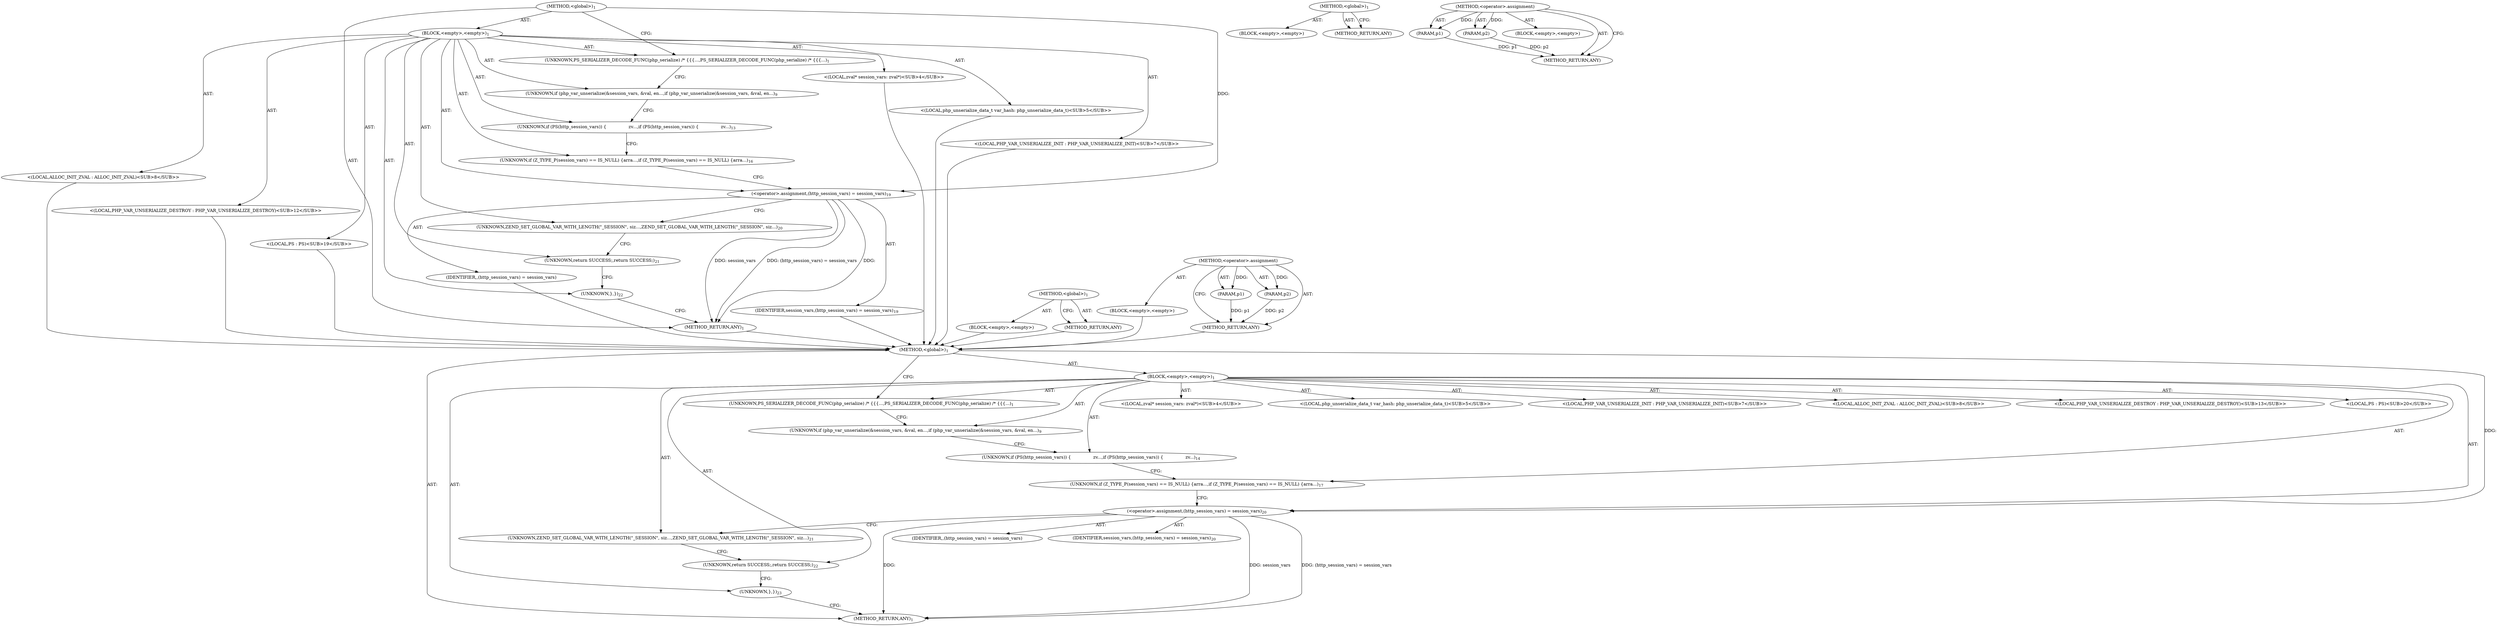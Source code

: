 digraph "&lt;operator&gt;.assignment" {
vulnerable_6 [label=<(METHOD,&lt;global&gt;)<SUB>1</SUB>>];
vulnerable_7 [label=<(BLOCK,&lt;empty&gt;,&lt;empty&gt;)<SUB>1</SUB>>];
vulnerable_8 [label=<(UNKNOWN,PS_SERIALIZER_DECODE_FUNC(php_serialize) /* {{{...,PS_SERIALIZER_DECODE_FUNC(php_serialize) /* {{{...)<SUB>1</SUB>>];
vulnerable_9 [label="<(LOCAL,zval* session_vars: zval*)<SUB>4</SUB>>"];
vulnerable_10 [label="<(LOCAL,php_unserialize_data_t var_hash: php_unserialize_data_t)<SUB>5</SUB>>"];
vulnerable_11 [label="<(LOCAL,PHP_VAR_UNSERIALIZE_INIT : PHP_VAR_UNSERIALIZE_INIT)<SUB>7</SUB>>"];
vulnerable_12 [label="<(LOCAL,ALLOC_INIT_ZVAL : ALLOC_INIT_ZVAL)<SUB>8</SUB>>"];
vulnerable_13 [label=<(UNKNOWN,if (php_var_unserialize(&amp;session_vars, &amp;val, en...,if (php_var_unserialize(&amp;session_vars, &amp;val, en...)<SUB>9</SUB>>];
vulnerable_14 [label="<(LOCAL,PHP_VAR_UNSERIALIZE_DESTROY : PHP_VAR_UNSERIALIZE_DESTROY)<SUB>12</SUB>>"];
vulnerable_15 [label=<(UNKNOWN,if (PS(http_session_vars)) {
                zv...,if (PS(http_session_vars)) {
                zv...)<SUB>13</SUB>>];
vulnerable_16 [label=<(UNKNOWN,if (Z_TYPE_P(session_vars) == IS_NULL) {
		arra...,if (Z_TYPE_P(session_vars) == IS_NULL) {
		arra...)<SUB>16</SUB>>];
vulnerable_17 [label="<(LOCAL,PS : PS)<SUB>19</SUB>>"];
vulnerable_18 [label=<(&lt;operator&gt;.assignment,(http_session_vars) = session_vars)<SUB>19</SUB>>];
vulnerable_19 [label=<(IDENTIFIER,,(http_session_vars) = session_vars)>];
vulnerable_20 [label=<(IDENTIFIER,session_vars,(http_session_vars) = session_vars)<SUB>19</SUB>>];
vulnerable_21 [label=<(UNKNOWN,ZEND_SET_GLOBAL_VAR_WITH_LENGTH(&quot;_SESSION&quot;, siz...,ZEND_SET_GLOBAL_VAR_WITH_LENGTH(&quot;_SESSION&quot;, siz...)<SUB>20</SUB>>];
vulnerable_22 [label=<(UNKNOWN,return SUCCESS;,return SUCCESS;)<SUB>21</SUB>>];
vulnerable_23 [label=<(UNKNOWN,},})<SUB>22</SUB>>];
vulnerable_24 [label=<(METHOD_RETURN,ANY)<SUB>1</SUB>>];
vulnerable_41 [label=<(METHOD,&lt;global&gt;)<SUB>1</SUB>>];
vulnerable_42 [label=<(BLOCK,&lt;empty&gt;,&lt;empty&gt;)>];
vulnerable_43 [label=<(METHOD_RETURN,ANY)>];
vulnerable_47 [label=<(METHOD,&lt;operator&gt;.assignment)>];
vulnerable_48 [label=<(PARAM,p1)>];
vulnerable_49 [label=<(PARAM,p2)>];
vulnerable_50 [label=<(BLOCK,&lt;empty&gt;,&lt;empty&gt;)>];
vulnerable_51 [label=<(METHOD_RETURN,ANY)>];
fixed_6 [label=<(METHOD,&lt;global&gt;)<SUB>1</SUB>>];
fixed_7 [label=<(BLOCK,&lt;empty&gt;,&lt;empty&gt;)<SUB>1</SUB>>];
fixed_8 [label=<(UNKNOWN,PS_SERIALIZER_DECODE_FUNC(php_serialize) /* {{{...,PS_SERIALIZER_DECODE_FUNC(php_serialize) /* {{{...)<SUB>1</SUB>>];
fixed_9 [label="<(LOCAL,zval* session_vars: zval*)<SUB>4</SUB>>"];
fixed_10 [label="<(LOCAL,php_unserialize_data_t var_hash: php_unserialize_data_t)<SUB>5</SUB>>"];
fixed_11 [label="<(LOCAL,PHP_VAR_UNSERIALIZE_INIT : PHP_VAR_UNSERIALIZE_INIT)<SUB>7</SUB>>"];
fixed_12 [label="<(LOCAL,ALLOC_INIT_ZVAL : ALLOC_INIT_ZVAL)<SUB>8</SUB>>"];
fixed_13 [label=<(UNKNOWN,if (php_var_unserialize(&amp;session_vars, &amp;val, en...,if (php_var_unserialize(&amp;session_vars, &amp;val, en...)<SUB>9</SUB>>];
fixed_14 [label="<(LOCAL,PHP_VAR_UNSERIALIZE_DESTROY : PHP_VAR_UNSERIALIZE_DESTROY)<SUB>13</SUB>>"];
fixed_15 [label=<(UNKNOWN,if (PS(http_session_vars)) {
                zv...,if (PS(http_session_vars)) {
                zv...)<SUB>14</SUB>>];
fixed_16 [label=<(UNKNOWN,if (Z_TYPE_P(session_vars) == IS_NULL) {
		arra...,if (Z_TYPE_P(session_vars) == IS_NULL) {
		arra...)<SUB>17</SUB>>];
fixed_17 [label="<(LOCAL,PS : PS)<SUB>20</SUB>>"];
fixed_18 [label=<(&lt;operator&gt;.assignment,(http_session_vars) = session_vars)<SUB>20</SUB>>];
fixed_19 [label=<(IDENTIFIER,,(http_session_vars) = session_vars)>];
fixed_20 [label=<(IDENTIFIER,session_vars,(http_session_vars) = session_vars)<SUB>20</SUB>>];
fixed_21 [label=<(UNKNOWN,ZEND_SET_GLOBAL_VAR_WITH_LENGTH(&quot;_SESSION&quot;, siz...,ZEND_SET_GLOBAL_VAR_WITH_LENGTH(&quot;_SESSION&quot;, siz...)<SUB>21</SUB>>];
fixed_22 [label=<(UNKNOWN,return SUCCESS;,return SUCCESS;)<SUB>22</SUB>>];
fixed_23 [label=<(UNKNOWN,},})<SUB>23</SUB>>];
fixed_24 [label=<(METHOD_RETURN,ANY)<SUB>1</SUB>>];
fixed_41 [label=<(METHOD,&lt;global&gt;)<SUB>1</SUB>>];
fixed_42 [label=<(BLOCK,&lt;empty&gt;,&lt;empty&gt;)>];
fixed_43 [label=<(METHOD_RETURN,ANY)>];
fixed_47 [label=<(METHOD,&lt;operator&gt;.assignment)>];
fixed_48 [label=<(PARAM,p1)>];
fixed_49 [label=<(PARAM,p2)>];
fixed_50 [label=<(BLOCK,&lt;empty&gt;,&lt;empty&gt;)>];
fixed_51 [label=<(METHOD_RETURN,ANY)>];
vulnerable_6 -> vulnerable_7  [key=0, label="AST: "];
vulnerable_6 -> vulnerable_24  [key=0, label="AST: "];
vulnerable_6 -> vulnerable_8  [key=0, label="CFG: "];
vulnerable_6 -> vulnerable_18  [key=0, label="DDG: "];
vulnerable_7 -> vulnerable_8  [key=0, label="AST: "];
vulnerable_7 -> vulnerable_9  [key=0, label="AST: "];
vulnerable_7 -> vulnerable_10  [key=0, label="AST: "];
vulnerable_7 -> vulnerable_11  [key=0, label="AST: "];
vulnerable_7 -> vulnerable_12  [key=0, label="AST: "];
vulnerable_7 -> vulnerable_13  [key=0, label="AST: "];
vulnerable_7 -> vulnerable_14  [key=0, label="AST: "];
vulnerable_7 -> vulnerable_15  [key=0, label="AST: "];
vulnerable_7 -> vulnerable_16  [key=0, label="AST: "];
vulnerable_7 -> vulnerable_17  [key=0, label="AST: "];
vulnerable_7 -> vulnerable_18  [key=0, label="AST: "];
vulnerable_7 -> vulnerable_21  [key=0, label="AST: "];
vulnerable_7 -> vulnerable_22  [key=0, label="AST: "];
vulnerable_7 -> vulnerable_23  [key=0, label="AST: "];
vulnerable_8 -> vulnerable_13  [key=0, label="CFG: "];
vulnerable_9 -> fixed_6  [key=0];
vulnerable_10 -> fixed_6  [key=0];
vulnerable_11 -> fixed_6  [key=0];
vulnerable_12 -> fixed_6  [key=0];
vulnerable_13 -> vulnerable_15  [key=0, label="CFG: "];
vulnerable_14 -> fixed_6  [key=0];
vulnerable_15 -> vulnerable_16  [key=0, label="CFG: "];
vulnerable_16 -> vulnerable_18  [key=0, label="CFG: "];
vulnerable_17 -> fixed_6  [key=0];
vulnerable_18 -> vulnerable_19  [key=0, label="AST: "];
vulnerable_18 -> vulnerable_20  [key=0, label="AST: "];
vulnerable_18 -> vulnerable_21  [key=0, label="CFG: "];
vulnerable_18 -> vulnerable_24  [key=0, label="DDG: session_vars"];
vulnerable_18 -> vulnerable_24  [key=1, label="DDG: (http_session_vars) = session_vars"];
vulnerable_18 -> vulnerable_24  [key=2, label="DDG: "];
vulnerable_19 -> fixed_6  [key=0];
vulnerable_20 -> fixed_6  [key=0];
vulnerable_21 -> vulnerable_22  [key=0, label="CFG: "];
vulnerable_22 -> vulnerable_23  [key=0, label="CFG: "];
vulnerable_23 -> vulnerable_24  [key=0, label="CFG: "];
vulnerable_24 -> fixed_6  [key=0];
vulnerable_41 -> vulnerable_42  [key=0, label="AST: "];
vulnerable_41 -> vulnerable_43  [key=0, label="AST: "];
vulnerable_41 -> vulnerable_43  [key=1, label="CFG: "];
vulnerable_42 -> fixed_6  [key=0];
vulnerable_43 -> fixed_6  [key=0];
vulnerable_47 -> vulnerable_48  [key=0, label="AST: "];
vulnerable_47 -> vulnerable_48  [key=1, label="DDG: "];
vulnerable_47 -> vulnerable_50  [key=0, label="AST: "];
vulnerable_47 -> vulnerable_49  [key=0, label="AST: "];
vulnerable_47 -> vulnerable_49  [key=1, label="DDG: "];
vulnerable_47 -> vulnerable_51  [key=0, label="AST: "];
vulnerable_47 -> vulnerable_51  [key=1, label="CFG: "];
vulnerable_48 -> vulnerable_51  [key=0, label="DDG: p1"];
vulnerable_49 -> vulnerable_51  [key=0, label="DDG: p2"];
vulnerable_50 -> fixed_6  [key=0];
vulnerable_51 -> fixed_6  [key=0];
fixed_6 -> fixed_7  [key=0, label="AST: "];
fixed_6 -> fixed_24  [key=0, label="AST: "];
fixed_6 -> fixed_8  [key=0, label="CFG: "];
fixed_6 -> fixed_18  [key=0, label="DDG: "];
fixed_7 -> fixed_8  [key=0, label="AST: "];
fixed_7 -> fixed_9  [key=0, label="AST: "];
fixed_7 -> fixed_10  [key=0, label="AST: "];
fixed_7 -> fixed_11  [key=0, label="AST: "];
fixed_7 -> fixed_12  [key=0, label="AST: "];
fixed_7 -> fixed_13  [key=0, label="AST: "];
fixed_7 -> fixed_14  [key=0, label="AST: "];
fixed_7 -> fixed_15  [key=0, label="AST: "];
fixed_7 -> fixed_16  [key=0, label="AST: "];
fixed_7 -> fixed_17  [key=0, label="AST: "];
fixed_7 -> fixed_18  [key=0, label="AST: "];
fixed_7 -> fixed_21  [key=0, label="AST: "];
fixed_7 -> fixed_22  [key=0, label="AST: "];
fixed_7 -> fixed_23  [key=0, label="AST: "];
fixed_8 -> fixed_13  [key=0, label="CFG: "];
fixed_13 -> fixed_15  [key=0, label="CFG: "];
fixed_15 -> fixed_16  [key=0, label="CFG: "];
fixed_16 -> fixed_18  [key=0, label="CFG: "];
fixed_18 -> fixed_19  [key=0, label="AST: "];
fixed_18 -> fixed_20  [key=0, label="AST: "];
fixed_18 -> fixed_21  [key=0, label="CFG: "];
fixed_18 -> fixed_24  [key=0, label="DDG: session_vars"];
fixed_18 -> fixed_24  [key=1, label="DDG: (http_session_vars) = session_vars"];
fixed_18 -> fixed_24  [key=2, label="DDG: "];
fixed_21 -> fixed_22  [key=0, label="CFG: "];
fixed_22 -> fixed_23  [key=0, label="CFG: "];
fixed_23 -> fixed_24  [key=0, label="CFG: "];
fixed_41 -> fixed_42  [key=0, label="AST: "];
fixed_41 -> fixed_43  [key=0, label="AST: "];
fixed_41 -> fixed_43  [key=1, label="CFG: "];
fixed_47 -> fixed_48  [key=0, label="AST: "];
fixed_47 -> fixed_48  [key=1, label="DDG: "];
fixed_47 -> fixed_50  [key=0, label="AST: "];
fixed_47 -> fixed_49  [key=0, label="AST: "];
fixed_47 -> fixed_49  [key=1, label="DDG: "];
fixed_47 -> fixed_51  [key=0, label="AST: "];
fixed_47 -> fixed_51  [key=1, label="CFG: "];
fixed_48 -> fixed_51  [key=0, label="DDG: p1"];
fixed_49 -> fixed_51  [key=0, label="DDG: p2"];
}
